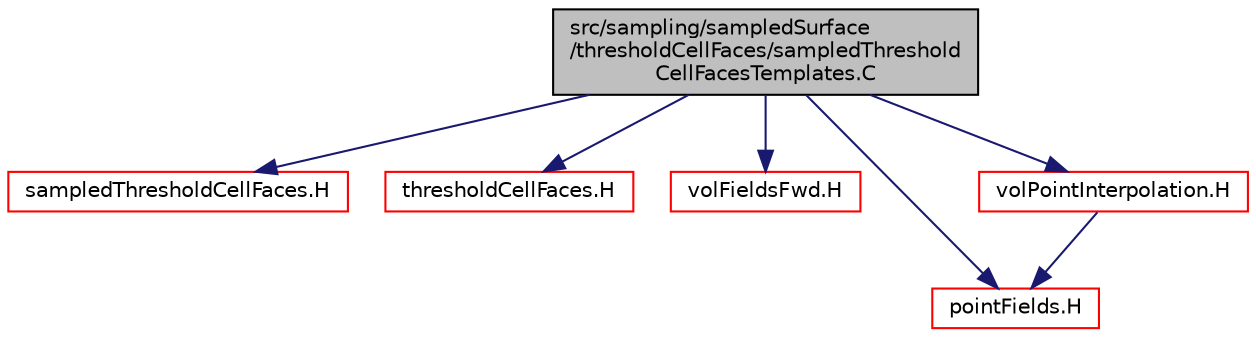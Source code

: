 digraph "src/sampling/sampledSurface/thresholdCellFaces/sampledThresholdCellFacesTemplates.C"
{
  bgcolor="transparent";
  edge [fontname="Helvetica",fontsize="10",labelfontname="Helvetica",labelfontsize="10"];
  node [fontname="Helvetica",fontsize="10",shape=record];
  Node0 [label="src/sampling/sampledSurface\l/thresholdCellFaces/sampledThreshold\lCellFacesTemplates.C",height=0.2,width=0.4,color="black", fillcolor="grey75", style="filled", fontcolor="black"];
  Node0 -> Node1 [color="midnightblue",fontsize="10",style="solid",fontname="Helvetica"];
  Node1 [label="sampledThresholdCellFaces.H",height=0.2,width=0.4,color="red",URL="$a15167.html"];
  Node0 -> Node355 [color="midnightblue",fontsize="10",style="solid",fontname="Helvetica"];
  Node355 [label="thresholdCellFaces.H",height=0.2,width=0.4,color="red",URL="$a15176.html"];
  Node0 -> Node161 [color="midnightblue",fontsize="10",style="solid",fontname="Helvetica"];
  Node161 [label="volFieldsFwd.H",height=0.2,width=0.4,color="red",URL="$a02915.html"];
  Node0 -> Node292 [color="midnightblue",fontsize="10",style="solid",fontname="Helvetica"];
  Node292 [label="pointFields.H",height=0.2,width=0.4,color="red",URL="$a10595.html"];
  Node0 -> Node356 [color="midnightblue",fontsize="10",style="solid",fontname="Helvetica"];
  Node356 [label="volPointInterpolation.H",height=0.2,width=0.4,color="red",URL="$a04535.html"];
  Node356 -> Node292 [color="midnightblue",fontsize="10",style="solid",fontname="Helvetica"];
}
